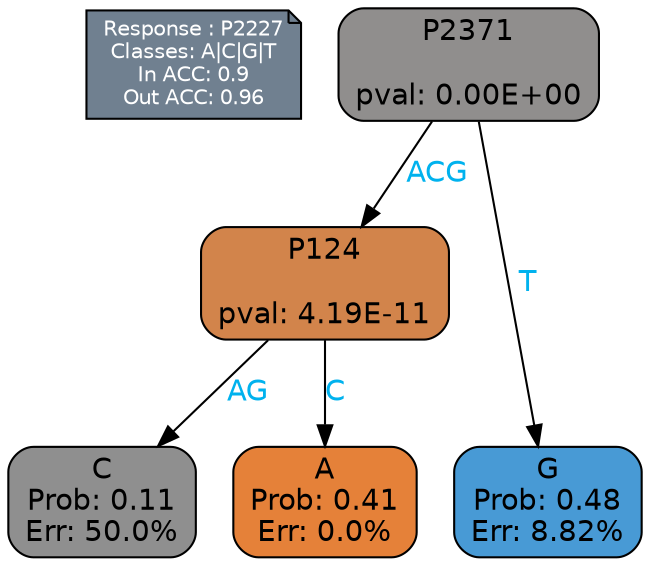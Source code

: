 digraph Tree {
node [shape=box, style="filled, rounded", color="black", fontname=helvetica] ;
graph [ranksep=equally, splines=polylines, bgcolor=transparent, dpi=600] ;
edge [fontname=helvetica] ;
LEGEND [label="Response : P2227
Classes: A|C|G|T
In ACC: 0.9
Out ACC: 0.96
",shape=note,align=left,style=filled,fillcolor="slategray",fontcolor="white",fontsize=10];1 [label="P2371

pval: 0.00E+00", fillcolor="#908e8d"] ;
2 [label="P124

pval: 4.19E-11", fillcolor="#d2844b"] ;
3 [label="C
Prob: 0.11
Err: 50.0%", fillcolor="#8f8f8f"] ;
4 [label="A
Prob: 0.41
Err: 0.0%", fillcolor="#e58139"] ;
5 [label="G
Prob: 0.48
Err: 8.82%", fillcolor="#489ad5"] ;
1 -> 2 [label="ACG",fontcolor=deepskyblue2] ;
1 -> 5 [label="T",fontcolor=deepskyblue2] ;
2 -> 3 [label="AG",fontcolor=deepskyblue2] ;
2 -> 4 [label="C",fontcolor=deepskyblue2] ;
{rank = same; 3;4;5;}{rank = same; LEGEND;1;}}